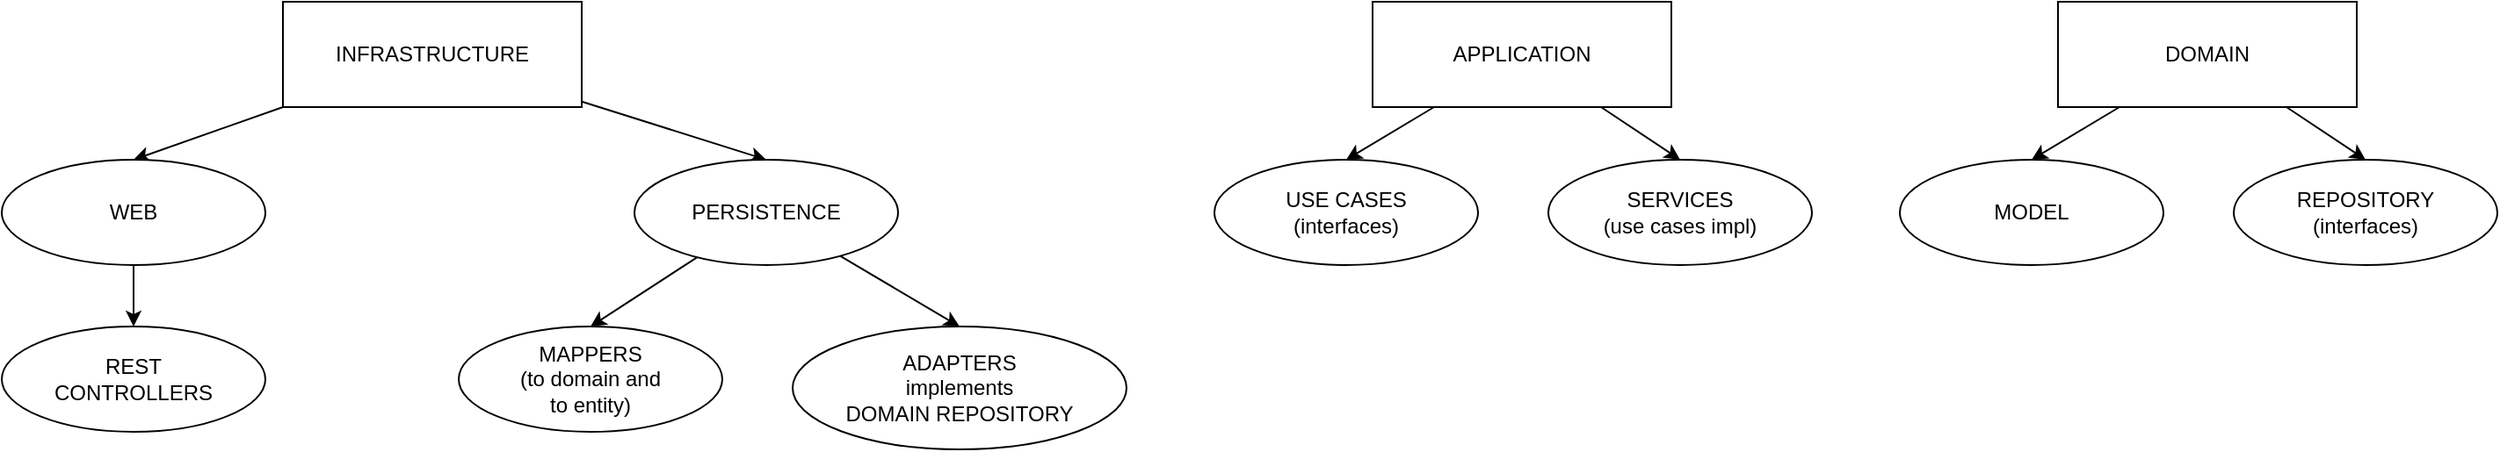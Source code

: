<mxfile>
    <diagram id="vMJJnFL0jqmyHtv2YCdB" name="Page-1">
        <mxGraphModel dx="1236" dy="551" grid="1" gridSize="10" guides="1" tooltips="1" connect="1" arrows="1" fold="1" page="1" pageScale="1" pageWidth="850" pageHeight="1100" math="0" shadow="0">
            <root>
                <mxCell id="0"/>
                <mxCell id="1" parent="0"/>
                <mxCell id="24" style="edgeStyle=none;html=1;entryX=0.5;entryY=0;entryDx=0;entryDy=0;" edge="1" parent="1" source="3" target="15">
                    <mxGeometry relative="1" as="geometry"/>
                </mxCell>
                <mxCell id="25" style="edgeStyle=none;html=1;entryX=0.5;entryY=0;entryDx=0;entryDy=0;" edge="1" parent="1" source="3" target="14">
                    <mxGeometry relative="1" as="geometry"/>
                </mxCell>
                <mxCell id="3" value="INFRASTRUCTURE" style="rounded=0;whiteSpace=wrap;html=1;" vertex="1" parent="1">
                    <mxGeometry x="1040" y="20" width="170" height="60" as="geometry"/>
                </mxCell>
                <mxCell id="20" style="edgeStyle=none;html=1;entryX=0.5;entryY=0;entryDx=0;entryDy=0;" edge="1" parent="1" source="4" target="18">
                    <mxGeometry relative="1" as="geometry"/>
                </mxCell>
                <mxCell id="21" style="edgeStyle=none;html=1;entryX=0.5;entryY=0;entryDx=0;entryDy=0;" edge="1" parent="1" source="4" target="19">
                    <mxGeometry relative="1" as="geometry"/>
                </mxCell>
                <mxCell id="4" value="DOMAIN" style="rounded=0;whiteSpace=wrap;html=1;" vertex="1" parent="1">
                    <mxGeometry x="2050" y="20" width="170" height="60" as="geometry"/>
                </mxCell>
                <mxCell id="22" style="edgeStyle=none;html=1;entryX=0.5;entryY=0;entryDx=0;entryDy=0;" edge="1" parent="1" source="6" target="16">
                    <mxGeometry relative="1" as="geometry"/>
                </mxCell>
                <mxCell id="23" style="edgeStyle=none;html=1;entryX=0.5;entryY=0;entryDx=0;entryDy=0;" edge="1" parent="1" source="6" target="17">
                    <mxGeometry relative="1" as="geometry"/>
                </mxCell>
                <mxCell id="6" value="APPLICATION" style="rounded=0;whiteSpace=wrap;html=1;" vertex="1" parent="1">
                    <mxGeometry x="1660" y="20" width="170" height="60" as="geometry"/>
                </mxCell>
                <mxCell id="29" style="edgeStyle=none;html=1;entryX=0.5;entryY=0;entryDx=0;entryDy=0;" edge="1" parent="1" source="14" target="26">
                    <mxGeometry relative="1" as="geometry"/>
                </mxCell>
                <mxCell id="30" style="edgeStyle=none;html=1;entryX=0.5;entryY=0;entryDx=0;entryDy=0;" edge="1" parent="1" source="14" target="28">
                    <mxGeometry relative="1" as="geometry"/>
                </mxCell>
                <mxCell id="14" value="PERSISTENCE" style="ellipse;whiteSpace=wrap;html=1;" vertex="1" parent="1">
                    <mxGeometry x="1240" y="110" width="150" height="60" as="geometry"/>
                </mxCell>
                <mxCell id="32" style="edgeStyle=none;html=1;entryX=0.5;entryY=0;entryDx=0;entryDy=0;" edge="1" parent="1" source="15" target="31">
                    <mxGeometry relative="1" as="geometry"/>
                </mxCell>
                <mxCell id="15" value="WEB" style="ellipse;whiteSpace=wrap;html=1;" vertex="1" parent="1">
                    <mxGeometry x="880" y="110" width="150" height="60" as="geometry"/>
                </mxCell>
                <mxCell id="16" value="USE CASES&lt;div&gt;(interfaces)&lt;/div&gt;" style="ellipse;whiteSpace=wrap;html=1;" vertex="1" parent="1">
                    <mxGeometry x="1570" y="110" width="150" height="60" as="geometry"/>
                </mxCell>
                <mxCell id="17" value="SERVICES&lt;div&gt;(use cases impl)&lt;/div&gt;" style="ellipse;whiteSpace=wrap;html=1;" vertex="1" parent="1">
                    <mxGeometry x="1760" y="110" width="150" height="60" as="geometry"/>
                </mxCell>
                <mxCell id="18" value="MODEL" style="ellipse;whiteSpace=wrap;html=1;" vertex="1" parent="1">
                    <mxGeometry x="1960" y="110" width="150" height="60" as="geometry"/>
                </mxCell>
                <mxCell id="19" value="REPOSITORY&lt;div&gt;(interfaces)&lt;/div&gt;" style="ellipse;whiteSpace=wrap;html=1;" vertex="1" parent="1">
                    <mxGeometry x="2150" y="110" width="150" height="60" as="geometry"/>
                </mxCell>
                <mxCell id="26" value="MAPPERS&lt;div&gt;(to domain and&lt;/div&gt;&lt;div&gt;to entity)&lt;/div&gt;" style="ellipse;whiteSpace=wrap;html=1;" vertex="1" parent="1">
                    <mxGeometry x="1140" y="205" width="150" height="60" as="geometry"/>
                </mxCell>
                <mxCell id="28" value="ADAPTERS&lt;div&gt;implements&lt;/div&gt;&lt;div&gt;DOMAIN REPOSITORY&lt;/div&gt;" style="ellipse;whiteSpace=wrap;html=1;" vertex="1" parent="1">
                    <mxGeometry x="1330" y="205" width="190" height="70" as="geometry"/>
                </mxCell>
                <mxCell id="31" value="REST&lt;div&gt;CONTROLLERS&lt;/div&gt;" style="ellipse;whiteSpace=wrap;html=1;" vertex="1" parent="1">
                    <mxGeometry x="880" y="205" width="150" height="60" as="geometry"/>
                </mxCell>
            </root>
        </mxGraphModel>
    </diagram>
</mxfile>